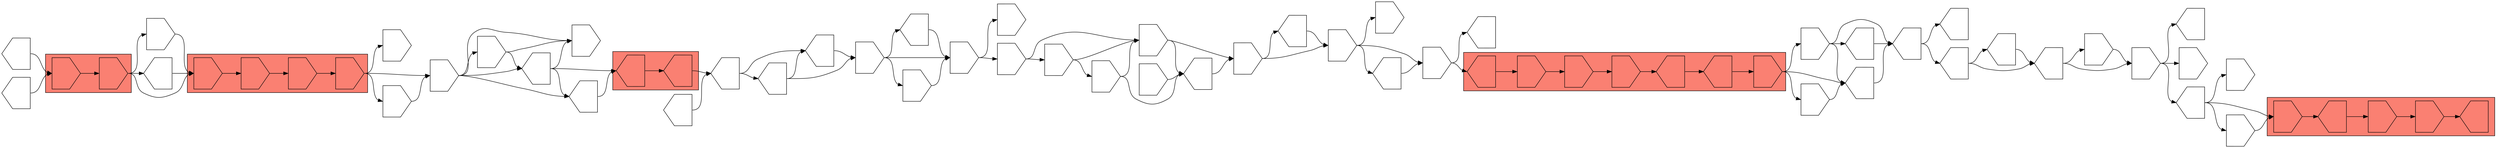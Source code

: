 digraph asm {
	rotate=90;
	edge [headport=n,tailport=s];
subgraph cluster_C7447_19144_5382_6176 {
	7447 [label="",height=1,width=1,shape=invhouse];
	19144 [label="",height=1,width=1,shape=invhouse];
	5382 [label="",height=1,width=1,shape=invhouse];
	6176 [label="",height=1,width=1,shape=invhouse];
	style=filled;
	fillcolor=salmon;
}
subgraph cluster_C3156_7416 {
	3156 [label="",height=1,width=1,shape=house];
	7416 [label="",height=1,width=1,shape=house];
	style=filled;
	fillcolor=salmon;
}
subgraph cluster_C21034_3581_10850_20172_7969_5627_20571 {
	21034 [label="",height=1,width=1,shape=house];
	3581 [label="",height=1,width=1,shape=invhouse];
	10850 [label="",height=1,width=1,shape=invhouse];
	20172 [label="",height=1,width=1,shape=invhouse];
	7969 [label="",height=1,width=1,shape=house];
	5627 [label="",height=1,width=1,shape=house];
	20571 [label="",height=1,width=1,shape=invhouse];
	style=filled;
	fillcolor=salmon;
}
subgraph cluster_C11722_9657_2240_2114_19308 {
	11722 [label="",height=1,width=1,shape=invhouse];
	9657 [label="",height=1,width=1,shape=house];
	2240 [label="",height=1,width=1,shape=invhouse];
	2114 [label="",height=1,width=1,shape=invhouse];
	19308 [label="",height=1,width=1,shape=house];
	style=filled;
	fillcolor=salmon;
}
subgraph cluster_C4393_9209 {
	4393 [label="",height=1,width=1,shape=invhouse];
	9209 [label="",height=1,width=1,shape=invhouse];
	style=filled;
	fillcolor=salmon;
}
	4661 [label="",height=1,width=1,shape=invhouse];
	9865 [label="",height=1,width=1,shape=invhouse];
	12185 [label="",height=1,width=1,shape=house];
	20494 [label="",height=1,width=1,shape=house];
	12457 [label="",height=1,width=1,shape=house];
	3814 [label="",height=1,width=1,shape=invhouse];
	13065 [label="",height=1,width=1,shape=invhouse];
	21330 [label="",height=1,width=1,shape=invhouse];
	4432 [label="",height=1,width=1,shape=invhouse];
	7368 [label="",height=1,width=1,shape=invhouse];
	3622 [label="",height=1,width=1,shape=invhouse];
	3518 [label="",height=1,width=1,shape=invhouse];
	1423 [label="",height=1,width=1,shape=invhouse];
	11053 [label="",height=1,width=1,shape=house];
	10653 [label="",height=1,width=1,shape=house];
	5755 [label="",height=1,width=1,shape=house];
	11476 [label="",height=1,width=1,shape=house];
	12133 [label="",height=1,width=1,shape=house];
	3038 [label="",height=1,width=1,shape=invhouse];
	1879 [label="",height=1,width=1,shape=house];
	4418 [label="",height=1,width=1,shape=invhouse];
	14152 [label="",height=1,width=1,shape=invhouse];
	2170 [label="",height=1,width=1,shape=invhouse];
	16224 [label="",height=1,width=1,shape=house];
	16773 [label="",height=1,width=1,shape=invhouse];
	16940 [label="",height=1,width=1,shape=house];
	14511 [label="",height=1,width=1,shape=house];
	10668 [label="",height=1,width=1,shape=house];
	16270 [label="",height=1,width=1,shape=invhouse];
	17236 [label="",height=1,width=1,shape=invhouse];
	12232 [label="",height=1,width=1,shape=house];
	12267 [label="",height=1,width=1,shape=invhouse];
	13679 [label="",height=1,width=1,shape=house];
	4016 [label="",height=1,width=1,shape=house];
	9316 [label="",height=1,width=1,shape=invhouse];
	17448 [label="",height=1,width=1,shape=invhouse];
	9318 [label="",height=1,width=1,shape=invhouse];
	14082 [label="",height=1,width=1,shape=invhouse];
	13067 [label="",height=1,width=1,shape=house];
	13990 [label="",height=1,width=1,shape=house];
	13815 [label="",height=1,width=1,shape=house];
	13061 [label="",height=1,width=1,shape=house];
	13618 [label="",height=1,width=1,shape=invhouse];
	18037 [label="",height=1,width=1,shape=invhouse];
	18029 [label="",height=1,width=1,shape=invhouse];
	4933 [label="",height=1,width=1,shape=house];
	14910 [label="",height=1,width=1,shape=invhouse];
	17390 [label="",height=1,width=1,shape=house];
	18005 [label="",height=1,width=1,shape=house];
	7447 -> 19144
	19144 -> 5382
	5382 -> 6176
	6176 -> 4661
	6176 -> 18029
	6176 -> 18037
	4661 -> 9865
	4661 -> 12185
	4661 -> 13061
	4661 -> 13618
	12185 -> 3156
	12185 -> 9865
	12185 -> 13061
	3156 -> 7416
	7416 -> 20494
	20494 -> 12457
	20494 -> 13990
	12457 -> 3814
	12457 -> 13990
	3814 -> 13065
	3814 -> 13067
	3814 -> 21330
	13065 -> 21330
	21330 -> 4432
	21330 -> 14082
	4432 -> 7368
	4432 -> 9318
	7368 -> 3622
	7368 -> 4016
	3622 -> 3518
	3622 -> 13679
	3518 -> 1423
	3518 -> 12232
	3518 -> 12267
	1423 -> 11053
	1423 -> 21034
	21034 -> 3581
	3581 -> 10850
	10850 -> 20172
	20172 -> 7969
	7969 -> 5627
	5627 -> 20571
	20571 -> 10653
	20571 -> 16270
	20571 -> 17236
	10653 -> 5755
	5755 -> 11476
	5755 -> 14511
	11476 -> 12133
	11476 -> 16940
	12133 -> 3038
	12133 -> 16773
	3038 -> 1879
	3038 -> 2170
	3038 -> 16224
	1879 -> 4418
	1879 -> 11722
	1879 -> 14152
	4418 -> 11722
	11722 -> 9657
	9657 -> 2240
	2240 -> 2114
	2114 -> 19308
	16773 -> 3038
	16940 -> 12133
	10668 -> 5755
	16270 -> 5755
	16270 -> 10653
	16270 -> 10668
	17236 -> 10653
	12232 -> 1423
	13679 -> 3518
	4016 -> 3622
	9316 -> 4016
	17448 -> 4016
	17448 -> 7368
	9318 -> 7368
	9318 -> 17448
	13067 -> 21330
	13990 -> 3814
	13815 -> 20494
	13061 -> 3156
	13618 -> 9865
	13618 -> 12185
	18037 -> 4661
	4933 -> 7447
	9209 -> 4933
	9209 -> 7447
	9209 -> 14910
	14910 -> 7447
	4393 -> 9209
	17390 -> 4393
	18005 -> 4393
}